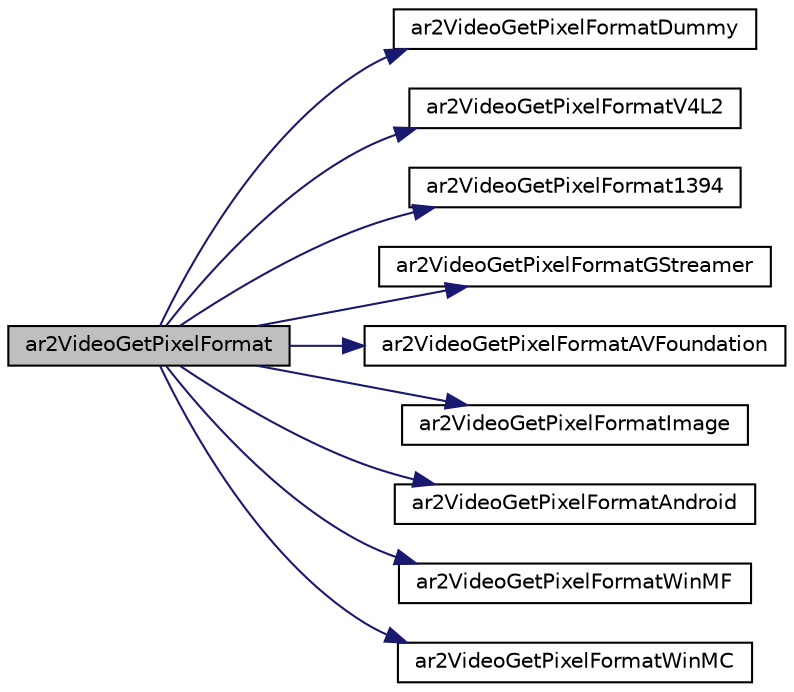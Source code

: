 digraph "ar2VideoGetPixelFormat"
{
 // INTERACTIVE_SVG=YES
  edge [fontname="Helvetica",fontsize="10",labelfontname="Helvetica",labelfontsize="10"];
  node [fontname="Helvetica",fontsize="10",shape=record];
  rankdir="LR";
  Node1 [label="ar2VideoGetPixelFormat",height=0.2,width=0.4,color="black", fillcolor="grey75", style="filled", fontcolor="black"];
  Node1 -> Node2 [color="midnightblue",fontsize="10",style="solid",fontname="Helvetica"];
  Node2 [label="ar2VideoGetPixelFormatDummy",height=0.2,width=0.4,color="black", fillcolor="white", style="filled",URL="$video_dummy_8h.html#aef5bd63c5abf5e4479664647c084644b"];
  Node1 -> Node3 [color="midnightblue",fontsize="10",style="solid",fontname="Helvetica"];
  Node3 [label="ar2VideoGetPixelFormatV4L2",height=0.2,width=0.4,color="black", fillcolor="white", style="filled",URL="$video_v4_l2_8h.html#aab61669af9d839aa23ecd79d1c4bde5a"];
  Node1 -> Node4 [color="midnightblue",fontsize="10",style="solid",fontname="Helvetica"];
  Node4 [label="ar2VideoGetPixelFormat1394",height=0.2,width=0.4,color="black", fillcolor="white", style="filled",URL="$video1394_8h.html#a1eb40205f18baab9d12c0bc187e9b50e"];
  Node1 -> Node5 [color="midnightblue",fontsize="10",style="solid",fontname="Helvetica"];
  Node5 [label="ar2VideoGetPixelFormatGStreamer",height=0.2,width=0.4,color="black", fillcolor="white", style="filled",URL="$video_g_streamer_8h.html#a8b53b15ce8566d0887b1a543ed6102ae"];
  Node1 -> Node6 [color="midnightblue",fontsize="10",style="solid",fontname="Helvetica"];
  Node6 [label="ar2VideoGetPixelFormatAVFoundation",height=0.2,width=0.4,color="black", fillcolor="white", style="filled",URL="$video_a_v_foundation_8h.html#a98d99736ba21ff6f85c9da3e0e2acab8"];
  Node1 -> Node7 [color="midnightblue",fontsize="10",style="solid",fontname="Helvetica"];
  Node7 [label="ar2VideoGetPixelFormatImage",height=0.2,width=0.4,color="black", fillcolor="white", style="filled",URL="$video_image_8h.html#a4e14913d6bea4a02cd3d17ddd95e2544"];
  Node1 -> Node8 [color="midnightblue",fontsize="10",style="solid",fontname="Helvetica"];
  Node8 [label="ar2VideoGetPixelFormatAndroid",height=0.2,width=0.4,color="black", fillcolor="white", style="filled",URL="$video_android_8h.html#ac511ed131837c08ea6f17725dd87d2bc"];
  Node1 -> Node9 [color="midnightblue",fontsize="10",style="solid",fontname="Helvetica"];
  Node9 [label="ar2VideoGetPixelFormatWinMF",height=0.2,width=0.4,color="black", fillcolor="white", style="filled",URL="$video_windows_media_foundation_8h.html#a7155272e53d6a7b98cfbd616313e7e6c"];
  Node1 -> Node10 [color="midnightblue",fontsize="10",style="solid",fontname="Helvetica"];
  Node10 [label="ar2VideoGetPixelFormatWinMC",height=0.2,width=0.4,color="black", fillcolor="white", style="filled",URL="$video_windows_media_capture_8h.html#ac9ad7a1f796558ec9dbb80f2031c8411"];
}
